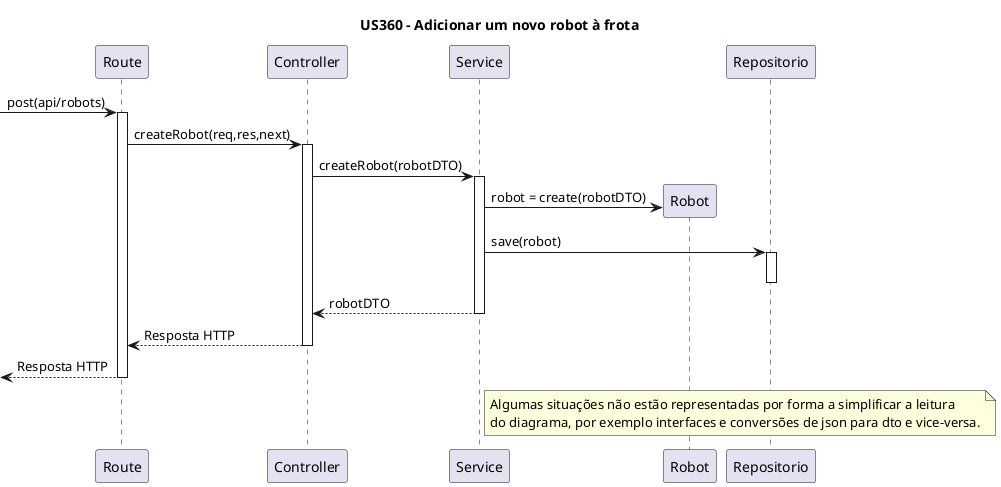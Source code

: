 @startuml
title US360 - Adicionar um novo robot à frota

participant "Route" as Route
participant "Controller" as Controller
participant "Service" as Service
participant "Robot" as Robot
participant "Repositorio" as Repositorio

 -> Route : post(api/robots)
activate Route
Route -> Controller : createRobot(req,res,next)
activate Controller
Controller -> Service : createRobot(robotDTO)
activate Service
Service -> Robot** : robot = create(robotDTO)
Service -> Repositorio : save(robot)
activate Repositorio
deactivate Repositorio
Service --> Controller : robotDTO
deactivate Service
Controller--> Route : Resposta HTTP
deactivate Controller
<-- Route : Resposta HTTP
deactivate Route

note right of Service
Algumas situações não estão representadas por forma a simplificar a leitura
do diagrama, por exemplo interfaces e conversões de json para dto e vice-versa.
end note
@enduml